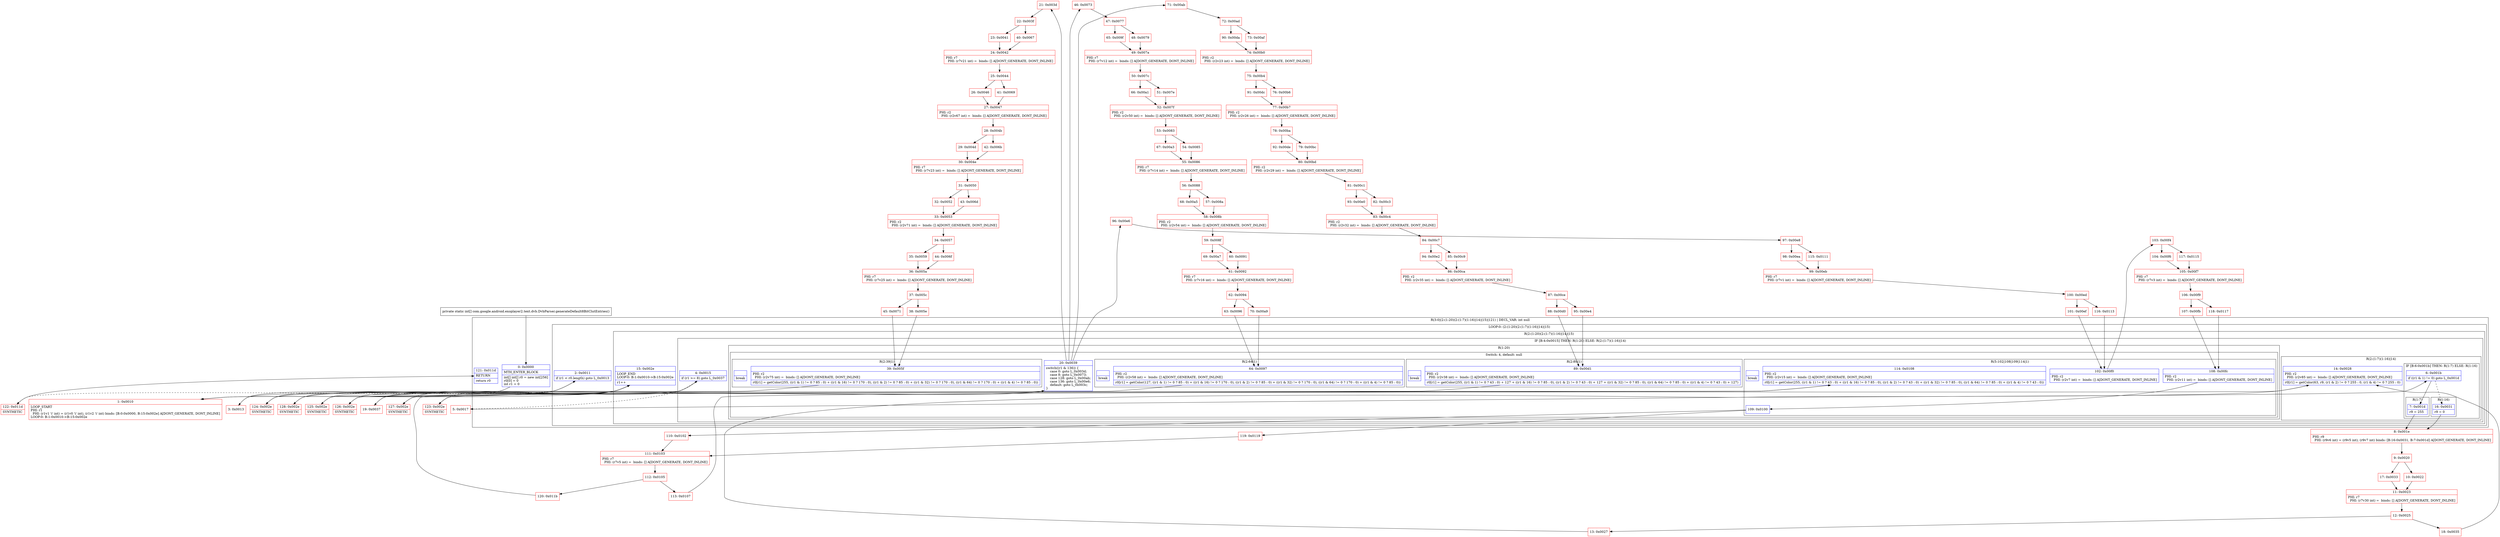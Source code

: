 digraph "CFG forcom.google.android.exoplayer2.text.dvb.DvbParser.generateDefault8BitClutEntries()[I" {
subgraph cluster_Region_777713097 {
label = "R(3:0|(2:(1:20)(2:(1:7)(1:16)|14)|15)|121) | DECL_VAR: int null\l";
node [shape=record,color=blue];
Node_0 [shape=record,label="{0\:\ 0x0000|MTH_ENTER_BLOCK\l|int[] int[] r0 = new int[256]\lr0[0] = 0\lint r1 = 0\l}"];
subgraph cluster_LoopRegion_1248484127 {
label = "LOOP:0: (2:(1:20)(2:(1:7)(1:16)|14)|15)";
node [shape=record,color=blue];
Node_2 [shape=record,label="{2\:\ 0x0011|if (r1 \< r0.length) goto L_0x0013\l}"];
subgraph cluster_Region_1726258521 {
label = "R(2:(1:20)(2:(1:7)(1:16)|14)|15)";
node [shape=record,color=blue];
subgraph cluster_IfRegion_1808180810 {
label = "IF [B:4:0x0015] THEN: R(1:20) ELSE: R(2:(1:7)(1:16)|14)";
node [shape=record,color=blue];
Node_4 [shape=record,label="{4\:\ 0x0015|if (r1 \>= 8) goto L_0x0037\l}"];
subgraph cluster_Region_1061492405 {
label = "R(1:20)";
node [shape=record,color=blue];
subgraph cluster_SwitchRegion_778768001 {
label = "Switch: 4, default: null";
node [shape=record,color=blue];
Node_20 [shape=record,label="{20\:\ 0x0039|switch((r1 & 136)) \{\l    case 0: goto L_0x003d;\l    case 8: goto L_0x0073;\l    case 128: goto L_0x00ab;\l    case 136: goto L_0x00e6;\l    default: goto L_0x003c;\l\}\l}"];
subgraph cluster_Region_401797116 {
label = "R(2:39|1)";
node [shape=record,color=blue];
Node_39 [shape=record,label="{39\:\ 0x005f|PHI: r2 \l  PHI: (r2v75 int) =  binds: [] A[DONT_GENERATE, DONT_INLINE]\l|r0[r1] = getColor(255, ((r1 & 1) != 0 ? 85 : 0) + ((r1 & 16) != 0 ? 170 : 0), ((r1 & 2) != 0 ? 85 : 0) + ((r1 & 32) != 0 ? 170 : 0), ((r1 & 64) != 0 ? 170 : 0) + ((r1 & 4) != 0 ? 85 : 0))\l}"];
Node_InsnContainer_887678017 [shape=record,label="{|break\l}"];
}
subgraph cluster_Region_421591575 {
label = "R(2:64|1)";
node [shape=record,color=blue];
Node_64 [shape=record,label="{64\:\ 0x0097|PHI: r2 \l  PHI: (r2v58 int) =  binds: [] A[DONT_GENERATE, DONT_INLINE]\l|r0[r1] = getColor(127, ((r1 & 1) != 0 ? 85 : 0) + ((r1 & 16) != 0 ? 170 : 0), ((r1 & 2) != 0 ? 85 : 0) + ((r1 & 32) != 0 ? 170 : 0), ((r1 & 64) != 0 ? 170 : 0) + ((r1 & 4) != 0 ? 85 : 0))\l}"];
Node_InsnContainer_2023739957 [shape=record,label="{|break\l}"];
}
subgraph cluster_Region_1613606983 {
label = "R(2:89|1)";
node [shape=record,color=blue];
Node_89 [shape=record,label="{89\:\ 0x00d1|PHI: r2 \l  PHI: (r2v38 int) =  binds: [] A[DONT_GENERATE, DONT_INLINE]\l|r0[r1] = getColor(255, ((r1 & 1) != 0 ? 43 : 0) + 127 + ((r1 & 16) != 0 ? 85 : 0), ((r1 & 2) != 0 ? 43 : 0) + 127 + ((r1 & 32) != 0 ? 85 : 0), ((r1 & 64) != 0 ? 85 : 0) + ((r1 & 4) != 0 ? 43 : 0) + 127)\l}"];
Node_InsnContainer_823052876 [shape=record,label="{|break\l}"];
}
subgraph cluster_Region_2013773310 {
label = "R(5:102|108|109|114|1)";
node [shape=record,color=blue];
Node_102 [shape=record,label="{102\:\ 0x00f0|PHI: r2 \l  PHI: (r2v7 int) =  binds: [] A[DONT_GENERATE, DONT_INLINE]\l}"];
Node_108 [shape=record,label="{108\:\ 0x00fc|PHI: r2 \l  PHI: (r2v11 int) =  binds: [] A[DONT_GENERATE, DONT_INLINE]\l}"];
Node_109 [shape=record,label="{109\:\ 0x0100}"];
Node_114 [shape=record,label="{114\:\ 0x0108|PHI: r2 \l  PHI: (r2v15 int) =  binds: [] A[DONT_GENERATE, DONT_INLINE]\l|r0[r1] = getColor(255, ((r1 & 1) != 0 ? 43 : 0) + ((r1 & 16) != 0 ? 85 : 0), ((r1 & 2) != 0 ? 43 : 0) + ((r1 & 32) != 0 ? 85 : 0), ((r1 & 64) != 0 ? 85 : 0) + ((r1 & 4) != 0 ? 43 : 0))\l}"];
Node_InsnContainer_644448870 [shape=record,label="{|break\l}"];
}
}
}
subgraph cluster_Region_2013933581 {
label = "R(2:(1:7)(1:16)|14)";
node [shape=record,color=blue];
subgraph cluster_IfRegion_122214681 {
label = "IF [B:6:0x001b] THEN: R(1:7) ELSE: R(1:16)";
node [shape=record,color=blue];
Node_6 [shape=record,label="{6\:\ 0x001b|if ((r1 & 1) != 0) goto L_0x001d\l}"];
subgraph cluster_Region_456038640 {
label = "R(1:7)";
node [shape=record,color=blue];
Node_7 [shape=record,label="{7\:\ 0x001d|r9 = 255\l}"];
}
subgraph cluster_Region_1166316284 {
label = "R(1:16)";
node [shape=record,color=blue];
Node_16 [shape=record,label="{16\:\ 0x0031|r9 = 0\l}"];
}
}
Node_14 [shape=record,label="{14\:\ 0x0028|PHI: r2 \l  PHI: (r2v85 int) =  binds: [] A[DONT_GENERATE, DONT_INLINE]\l|r0[r1] = getColor(63, r9, (r1 & 2) != 0 ? 255 : 0, (r1 & 4) != 0 ? 255 : 0)\l}"];
}
}
Node_15 [shape=record,label="{15\:\ 0x002e|LOOP_END\lLOOP:0: B:1:0x0010\-\>B:15:0x002e\l|r1++\l}"];
}
}
Node_121 [shape=record,label="{121\:\ 0x011d|RETURN\l|return r0\l}"];
}
Node_1 [shape=record,color=red,label="{1\:\ 0x0010|LOOP_START\lPHI: r1 \l  PHI: (r1v1 'i' int) = (r1v0 'i' int), (r1v2 'i' int) binds: [B:0:0x0000, B:15:0x002e] A[DONT_GENERATE, DONT_INLINE]\lLOOP:0: B:1:0x0010\-\>B:15:0x002e\l}"];
Node_3 [shape=record,color=red,label="{3\:\ 0x0013}"];
Node_5 [shape=record,color=red,label="{5\:\ 0x0017}"];
Node_8 [shape=record,color=red,label="{8\:\ 0x001e|PHI: r9 \l  PHI: (r9v6 int) = (r9v5 int), (r9v7 int) binds: [B:16:0x0031, B:7:0x001d] A[DONT_GENERATE, DONT_INLINE]\l}"];
Node_9 [shape=record,color=red,label="{9\:\ 0x0020}"];
Node_10 [shape=record,color=red,label="{10\:\ 0x0022}"];
Node_11 [shape=record,color=red,label="{11\:\ 0x0023|PHI: r7 \l  PHI: (r7v30 int) =  binds: [] A[DONT_GENERATE, DONT_INLINE]\l}"];
Node_12 [shape=record,color=red,label="{12\:\ 0x0025}"];
Node_13 [shape=record,color=red,label="{13\:\ 0x0027}"];
Node_17 [shape=record,color=red,label="{17\:\ 0x0033}"];
Node_18 [shape=record,color=red,label="{18\:\ 0x0035}"];
Node_19 [shape=record,color=red,label="{19\:\ 0x0037}"];
Node_21 [shape=record,color=red,label="{21\:\ 0x003d}"];
Node_22 [shape=record,color=red,label="{22\:\ 0x003f}"];
Node_23 [shape=record,color=red,label="{23\:\ 0x0041}"];
Node_24 [shape=record,color=red,label="{24\:\ 0x0042|PHI: r7 \l  PHI: (r7v21 int) =  binds: [] A[DONT_GENERATE, DONT_INLINE]\l}"];
Node_25 [shape=record,color=red,label="{25\:\ 0x0044}"];
Node_26 [shape=record,color=red,label="{26\:\ 0x0046}"];
Node_27 [shape=record,color=red,label="{27\:\ 0x0047|PHI: r2 \l  PHI: (r2v67 int) =  binds: [] A[DONT_GENERATE, DONT_INLINE]\l}"];
Node_28 [shape=record,color=red,label="{28\:\ 0x004b}"];
Node_29 [shape=record,color=red,label="{29\:\ 0x004d}"];
Node_30 [shape=record,color=red,label="{30\:\ 0x004e|PHI: r7 \l  PHI: (r7v23 int) =  binds: [] A[DONT_GENERATE, DONT_INLINE]\l}"];
Node_31 [shape=record,color=red,label="{31\:\ 0x0050}"];
Node_32 [shape=record,color=red,label="{32\:\ 0x0052}"];
Node_33 [shape=record,color=red,label="{33\:\ 0x0053|PHI: r2 \l  PHI: (r2v71 int) =  binds: [] A[DONT_GENERATE, DONT_INLINE]\l}"];
Node_34 [shape=record,color=red,label="{34\:\ 0x0057}"];
Node_35 [shape=record,color=red,label="{35\:\ 0x0059}"];
Node_36 [shape=record,color=red,label="{36\:\ 0x005a|PHI: r7 \l  PHI: (r7v25 int) =  binds: [] A[DONT_GENERATE, DONT_INLINE]\l}"];
Node_37 [shape=record,color=red,label="{37\:\ 0x005c}"];
Node_38 [shape=record,color=red,label="{38\:\ 0x005e}"];
Node_40 [shape=record,color=red,label="{40\:\ 0x0067}"];
Node_41 [shape=record,color=red,label="{41\:\ 0x0069}"];
Node_42 [shape=record,color=red,label="{42\:\ 0x006b}"];
Node_43 [shape=record,color=red,label="{43\:\ 0x006d}"];
Node_44 [shape=record,color=red,label="{44\:\ 0x006f}"];
Node_45 [shape=record,color=red,label="{45\:\ 0x0071}"];
Node_46 [shape=record,color=red,label="{46\:\ 0x0073}"];
Node_47 [shape=record,color=red,label="{47\:\ 0x0077}"];
Node_48 [shape=record,color=red,label="{48\:\ 0x0079}"];
Node_49 [shape=record,color=red,label="{49\:\ 0x007a|PHI: r7 \l  PHI: (r7v12 int) =  binds: [] A[DONT_GENERATE, DONT_INLINE]\l}"];
Node_50 [shape=record,color=red,label="{50\:\ 0x007c}"];
Node_51 [shape=record,color=red,label="{51\:\ 0x007e}"];
Node_52 [shape=record,color=red,label="{52\:\ 0x007f|PHI: r2 \l  PHI: (r2v50 int) =  binds: [] A[DONT_GENERATE, DONT_INLINE]\l}"];
Node_53 [shape=record,color=red,label="{53\:\ 0x0083}"];
Node_54 [shape=record,color=red,label="{54\:\ 0x0085}"];
Node_55 [shape=record,color=red,label="{55\:\ 0x0086|PHI: r7 \l  PHI: (r7v14 int) =  binds: [] A[DONT_GENERATE, DONT_INLINE]\l}"];
Node_56 [shape=record,color=red,label="{56\:\ 0x0088}"];
Node_57 [shape=record,color=red,label="{57\:\ 0x008a}"];
Node_58 [shape=record,color=red,label="{58\:\ 0x008b|PHI: r2 \l  PHI: (r2v54 int) =  binds: [] A[DONT_GENERATE, DONT_INLINE]\l}"];
Node_59 [shape=record,color=red,label="{59\:\ 0x008f}"];
Node_60 [shape=record,color=red,label="{60\:\ 0x0091}"];
Node_61 [shape=record,color=red,label="{61\:\ 0x0092|PHI: r7 \l  PHI: (r7v16 int) =  binds: [] A[DONT_GENERATE, DONT_INLINE]\l}"];
Node_62 [shape=record,color=red,label="{62\:\ 0x0094}"];
Node_63 [shape=record,color=red,label="{63\:\ 0x0096}"];
Node_65 [shape=record,color=red,label="{65\:\ 0x009f}"];
Node_66 [shape=record,color=red,label="{66\:\ 0x00a1}"];
Node_67 [shape=record,color=red,label="{67\:\ 0x00a3}"];
Node_68 [shape=record,color=red,label="{68\:\ 0x00a5}"];
Node_69 [shape=record,color=red,label="{69\:\ 0x00a7}"];
Node_70 [shape=record,color=red,label="{70\:\ 0x00a9}"];
Node_71 [shape=record,color=red,label="{71\:\ 0x00ab}"];
Node_72 [shape=record,color=red,label="{72\:\ 0x00ad}"];
Node_73 [shape=record,color=red,label="{73\:\ 0x00af}"];
Node_74 [shape=record,color=red,label="{74\:\ 0x00b0|PHI: r2 \l  PHI: (r2v23 int) =  binds: [] A[DONT_GENERATE, DONT_INLINE]\l}"];
Node_75 [shape=record,color=red,label="{75\:\ 0x00b4}"];
Node_76 [shape=record,color=red,label="{76\:\ 0x00b6}"];
Node_77 [shape=record,color=red,label="{77\:\ 0x00b7|PHI: r2 \l  PHI: (r2v26 int) =  binds: [] A[DONT_GENERATE, DONT_INLINE]\l}"];
Node_78 [shape=record,color=red,label="{78\:\ 0x00ba}"];
Node_79 [shape=record,color=red,label="{79\:\ 0x00bc}"];
Node_80 [shape=record,color=red,label="{80\:\ 0x00bd|PHI: r2 \l  PHI: (r2v29 int) =  binds: [] A[DONT_GENERATE, DONT_INLINE]\l}"];
Node_81 [shape=record,color=red,label="{81\:\ 0x00c1}"];
Node_82 [shape=record,color=red,label="{82\:\ 0x00c3}"];
Node_83 [shape=record,color=red,label="{83\:\ 0x00c4|PHI: r2 \l  PHI: (r2v32 int) =  binds: [] A[DONT_GENERATE, DONT_INLINE]\l}"];
Node_84 [shape=record,color=red,label="{84\:\ 0x00c7}"];
Node_85 [shape=record,color=red,label="{85\:\ 0x00c9}"];
Node_86 [shape=record,color=red,label="{86\:\ 0x00ca|PHI: r2 \l  PHI: (r2v35 int) =  binds: [] A[DONT_GENERATE, DONT_INLINE]\l}"];
Node_87 [shape=record,color=red,label="{87\:\ 0x00ce}"];
Node_88 [shape=record,color=red,label="{88\:\ 0x00d0}"];
Node_90 [shape=record,color=red,label="{90\:\ 0x00da}"];
Node_91 [shape=record,color=red,label="{91\:\ 0x00dc}"];
Node_92 [shape=record,color=red,label="{92\:\ 0x00de}"];
Node_93 [shape=record,color=red,label="{93\:\ 0x00e0}"];
Node_94 [shape=record,color=red,label="{94\:\ 0x00e2}"];
Node_95 [shape=record,color=red,label="{95\:\ 0x00e4}"];
Node_96 [shape=record,color=red,label="{96\:\ 0x00e6}"];
Node_97 [shape=record,color=red,label="{97\:\ 0x00e8}"];
Node_98 [shape=record,color=red,label="{98\:\ 0x00ea}"];
Node_99 [shape=record,color=red,label="{99\:\ 0x00eb|PHI: r7 \l  PHI: (r7v1 int) =  binds: [] A[DONT_GENERATE, DONT_INLINE]\l}"];
Node_100 [shape=record,color=red,label="{100\:\ 0x00ed}"];
Node_101 [shape=record,color=red,label="{101\:\ 0x00ef}"];
Node_103 [shape=record,color=red,label="{103\:\ 0x00f4}"];
Node_104 [shape=record,color=red,label="{104\:\ 0x00f6}"];
Node_105 [shape=record,color=red,label="{105\:\ 0x00f7|PHI: r7 \l  PHI: (r7v3 int) =  binds: [] A[DONT_GENERATE, DONT_INLINE]\l}"];
Node_106 [shape=record,color=red,label="{106\:\ 0x00f9}"];
Node_107 [shape=record,color=red,label="{107\:\ 0x00fb}"];
Node_110 [shape=record,color=red,label="{110\:\ 0x0102}"];
Node_111 [shape=record,color=red,label="{111\:\ 0x0103|PHI: r7 \l  PHI: (r7v5 int) =  binds: [] A[DONT_GENERATE, DONT_INLINE]\l}"];
Node_112 [shape=record,color=red,label="{112\:\ 0x0105}"];
Node_113 [shape=record,color=red,label="{113\:\ 0x0107}"];
Node_115 [shape=record,color=red,label="{115\:\ 0x0111}"];
Node_116 [shape=record,color=red,label="{116\:\ 0x0113}"];
Node_117 [shape=record,color=red,label="{117\:\ 0x0115}"];
Node_118 [shape=record,color=red,label="{118\:\ 0x0117}"];
Node_119 [shape=record,color=red,label="{119\:\ 0x0119}"];
Node_120 [shape=record,color=red,label="{120\:\ 0x011b}"];
Node_122 [shape=record,color=red,label="{122\:\ 0x011d|SYNTHETIC\l}"];
Node_123 [shape=record,color=red,label="{123\:\ 0x002e|SYNTHETIC\l}"];
Node_124 [shape=record,color=red,label="{124\:\ 0x002e|SYNTHETIC\l}"];
Node_125 [shape=record,color=red,label="{125\:\ 0x002e|SYNTHETIC\l}"];
Node_126 [shape=record,color=red,label="{126\:\ 0x002e|SYNTHETIC\l}"];
Node_127 [shape=record,color=red,label="{127\:\ 0x002e|SYNTHETIC\l}"];
Node_128 [shape=record,color=red,label="{128\:\ 0x002e|SYNTHETIC\l}"];
MethodNode[shape=record,label="{private static int[] com.google.android.exoplayer2.text.dvb.DvbParser.generateDefault8BitClutEntries() }"];
MethodNode -> Node_0;
Node_0 -> Node_1;
Node_2 -> Node_3;
Node_2 -> Node_122[style=dashed];
Node_4 -> Node_5[style=dashed];
Node_4 -> Node_19;
Node_20 -> Node_21;
Node_20 -> Node_46;
Node_20 -> Node_71;
Node_20 -> Node_96;
Node_20 -> Node_128;
Node_39 -> Node_124;
Node_64 -> Node_125;
Node_89 -> Node_126;
Node_102 -> Node_103;
Node_108 -> Node_109;
Node_109 -> Node_110;
Node_109 -> Node_119;
Node_114 -> Node_127;
Node_6 -> Node_7;
Node_6 -> Node_16[style=dashed];
Node_7 -> Node_8;
Node_16 -> Node_8;
Node_14 -> Node_123;
Node_15 -> Node_1;
Node_1 -> Node_2;
Node_3 -> Node_4;
Node_5 -> Node_6;
Node_8 -> Node_9;
Node_9 -> Node_10;
Node_9 -> Node_17;
Node_10 -> Node_11;
Node_11 -> Node_12;
Node_12 -> Node_13;
Node_12 -> Node_18;
Node_13 -> Node_14;
Node_17 -> Node_11;
Node_18 -> Node_14;
Node_19 -> Node_20;
Node_21 -> Node_22;
Node_22 -> Node_23;
Node_22 -> Node_40;
Node_23 -> Node_24;
Node_24 -> Node_25;
Node_25 -> Node_26;
Node_25 -> Node_41;
Node_26 -> Node_27;
Node_27 -> Node_28;
Node_28 -> Node_29;
Node_28 -> Node_42;
Node_29 -> Node_30;
Node_30 -> Node_31;
Node_31 -> Node_32;
Node_31 -> Node_43;
Node_32 -> Node_33;
Node_33 -> Node_34;
Node_34 -> Node_35;
Node_34 -> Node_44;
Node_35 -> Node_36;
Node_36 -> Node_37;
Node_37 -> Node_38;
Node_37 -> Node_45;
Node_38 -> Node_39;
Node_40 -> Node_24;
Node_41 -> Node_27;
Node_42 -> Node_30;
Node_43 -> Node_33;
Node_44 -> Node_36;
Node_45 -> Node_39;
Node_46 -> Node_47;
Node_47 -> Node_48;
Node_47 -> Node_65;
Node_48 -> Node_49;
Node_49 -> Node_50;
Node_50 -> Node_51;
Node_50 -> Node_66;
Node_51 -> Node_52;
Node_52 -> Node_53;
Node_53 -> Node_54;
Node_53 -> Node_67;
Node_54 -> Node_55;
Node_55 -> Node_56;
Node_56 -> Node_57;
Node_56 -> Node_68;
Node_57 -> Node_58;
Node_58 -> Node_59;
Node_59 -> Node_60;
Node_59 -> Node_69;
Node_60 -> Node_61;
Node_61 -> Node_62;
Node_62 -> Node_63;
Node_62 -> Node_70;
Node_63 -> Node_64;
Node_65 -> Node_49;
Node_66 -> Node_52;
Node_67 -> Node_55;
Node_68 -> Node_58;
Node_69 -> Node_61;
Node_70 -> Node_64;
Node_71 -> Node_72;
Node_72 -> Node_73;
Node_72 -> Node_90;
Node_73 -> Node_74;
Node_74 -> Node_75;
Node_75 -> Node_76;
Node_75 -> Node_91;
Node_76 -> Node_77;
Node_77 -> Node_78;
Node_78 -> Node_79;
Node_78 -> Node_92;
Node_79 -> Node_80;
Node_80 -> Node_81;
Node_81 -> Node_82;
Node_81 -> Node_93;
Node_82 -> Node_83;
Node_83 -> Node_84;
Node_84 -> Node_85;
Node_84 -> Node_94;
Node_85 -> Node_86;
Node_86 -> Node_87;
Node_87 -> Node_88;
Node_87 -> Node_95;
Node_88 -> Node_89;
Node_90 -> Node_74;
Node_91 -> Node_77;
Node_92 -> Node_80;
Node_93 -> Node_83;
Node_94 -> Node_86;
Node_95 -> Node_89;
Node_96 -> Node_97;
Node_97 -> Node_98;
Node_97 -> Node_115;
Node_98 -> Node_99;
Node_99 -> Node_100;
Node_100 -> Node_101;
Node_100 -> Node_116;
Node_101 -> Node_102;
Node_103 -> Node_104;
Node_103 -> Node_117;
Node_104 -> Node_105;
Node_105 -> Node_106;
Node_106 -> Node_107;
Node_106 -> Node_118;
Node_107 -> Node_108;
Node_110 -> Node_111;
Node_111 -> Node_112;
Node_112 -> Node_113;
Node_112 -> Node_120;
Node_113 -> Node_114;
Node_115 -> Node_99;
Node_116 -> Node_102;
Node_117 -> Node_105;
Node_118 -> Node_108;
Node_119 -> Node_111;
Node_120 -> Node_114;
Node_122 -> Node_121;
Node_123 -> Node_15;
Node_124 -> Node_15;
Node_125 -> Node_15;
Node_126 -> Node_15;
Node_127 -> Node_15;
Node_128 -> Node_15;
}

